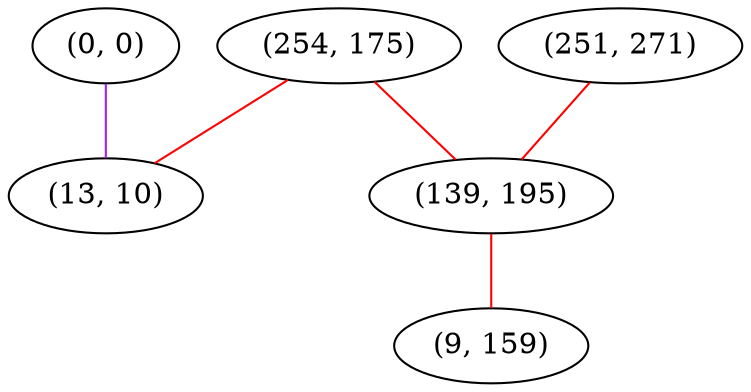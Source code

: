 graph "" {
"(0, 0)";
"(254, 175)";
"(251, 271)";
"(139, 195)";
"(9, 159)";
"(13, 10)";
"(0, 0)" -- "(13, 10)"  [color=purple, key=0, weight=4];
"(254, 175)" -- "(13, 10)"  [color=red, key=0, weight=1];
"(254, 175)" -- "(139, 195)"  [color=red, key=0, weight=1];
"(251, 271)" -- "(139, 195)"  [color=red, key=0, weight=1];
"(139, 195)" -- "(9, 159)"  [color=red, key=0, weight=1];
}
